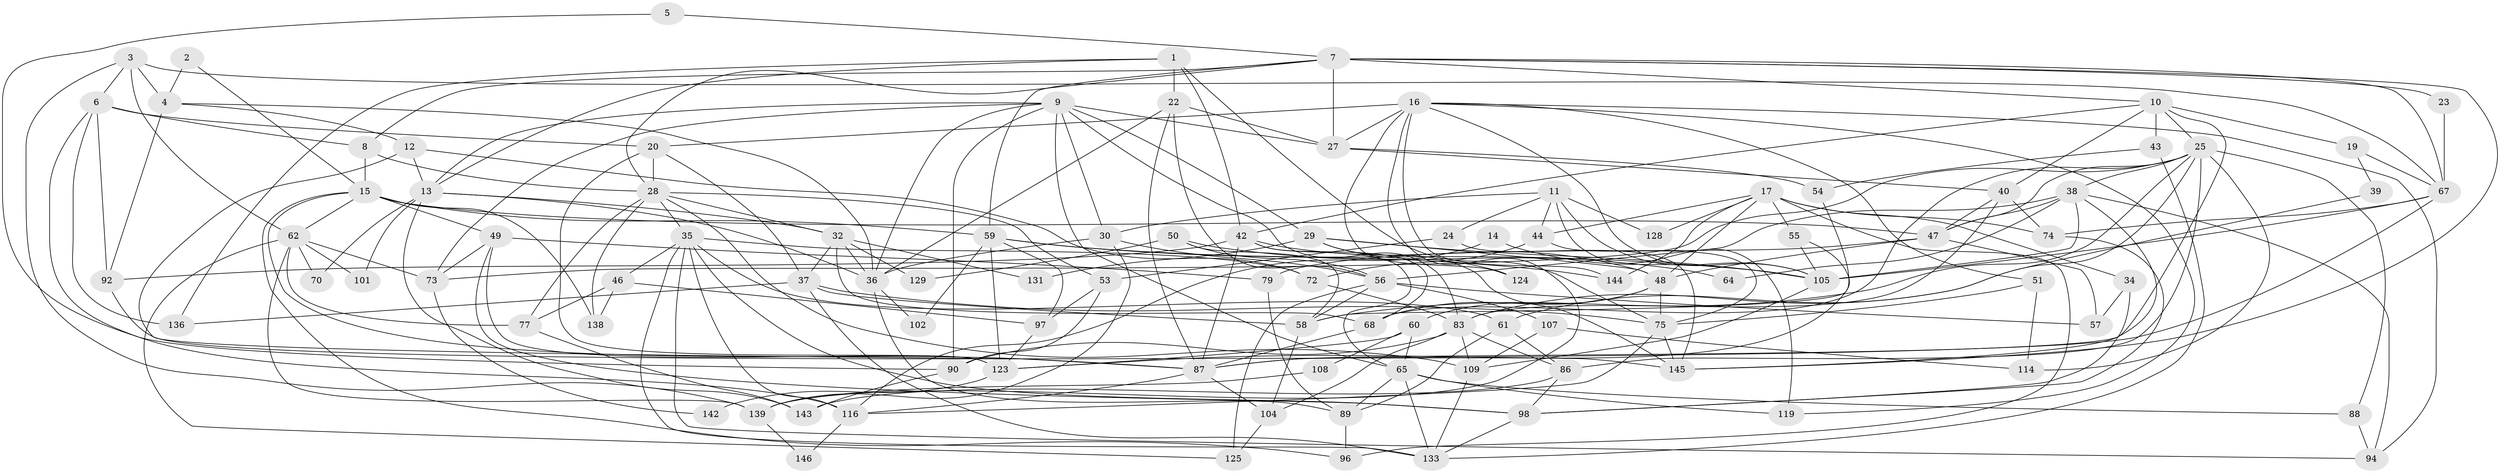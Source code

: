 // original degree distribution, {4: 0.24489795918367346, 2: 0.16326530612244897, 5: 0.17006802721088435, 3: 0.25170068027210885, 6: 0.12244897959183673, 8: 0.02040816326530612, 7: 0.027210884353741496}
// Generated by graph-tools (version 1.1) at 2025/41/03/06/25 10:41:56]
// undirected, 101 vertices, 246 edges
graph export_dot {
graph [start="1"]
  node [color=gray90,style=filled];
  1 [super="+69"];
  2;
  3 [super="+21"];
  4 [super="+85"];
  5;
  6 [super="+115"];
  7 [super="+18"];
  8;
  9 [super="+106"];
  10 [super="+33"];
  11 [super="+41"];
  12 [super="+111"];
  13 [super="+63"];
  14;
  15 [super="+31"];
  16 [super="+95"];
  17 [super="+26"];
  19;
  20;
  22 [super="+52"];
  23;
  24;
  25 [super="+103"];
  27 [super="+99"];
  28 [super="+45"];
  29 [super="+71"];
  30 [super="+76"];
  32 [super="+100"];
  34;
  35 [super="+130"];
  36 [super="+122"];
  37 [super="+78"];
  38 [super="+121"];
  39;
  40;
  42 [super="+80"];
  43;
  44;
  46 [super="+141"];
  47 [super="+93"];
  48 [super="+81"];
  49;
  50;
  51;
  53;
  54 [super="+66"];
  55;
  56 [super="+137"];
  57;
  58 [super="+132"];
  59 [super="+84"];
  60;
  61 [super="+135"];
  62 [super="+112"];
  64;
  65 [super="+120"];
  67 [super="+118"];
  68;
  70;
  72;
  73 [super="+140"];
  74;
  75 [super="+82"];
  77 [super="+91"];
  79;
  83 [super="+117"];
  86 [super="+127"];
  87 [super="+134"];
  88;
  89;
  90;
  92;
  94;
  96;
  97;
  98 [super="+113"];
  101;
  102;
  104;
  105 [super="+110"];
  107;
  108;
  109;
  114;
  116;
  119;
  123 [super="+126"];
  124;
  125;
  128;
  129;
  131;
  133;
  136;
  138;
  139;
  142;
  143;
  144;
  145 [super="+147"];
  146;
  1 -- 42;
  1 -- 22;
  1 -- 136;
  1 -- 75;
  1 -- 13;
  2 -- 4;
  2 -- 15;
  3 -- 139;
  3 -- 4;
  3 -- 67;
  3 -- 6;
  3 -- 62;
  4 -- 12;
  4 -- 36;
  4 -- 92;
  5 -- 90;
  5 -- 7;
  6 -- 8;
  6 -- 116;
  6 -- 136;
  6 -- 20;
  6 -- 92;
  7 -- 59;
  7 -- 8;
  7 -- 145;
  7 -- 23;
  7 -- 67;
  7 -- 27;
  7 -- 10;
  7 -- 28;
  8 -- 28;
  8 -- 15;
  9 -- 90;
  9 -- 13;
  9 -- 29;
  9 -- 36;
  9 -- 65;
  9 -- 83;
  9 -- 30;
  9 -- 73;
  9 -- 27;
  10 -- 87;
  10 -- 19;
  10 -- 25;
  10 -- 42;
  10 -- 40;
  10 -- 43;
  11 -- 105;
  11 -- 30;
  11 -- 44;
  11 -- 119;
  11 -- 128;
  11 -- 24;
  12 -- 87;
  12 -- 72;
  12 -- 13;
  13 -- 32;
  13 -- 70;
  13 -- 101;
  13 -- 36;
  13 -- 143;
  14 -- 116;
  14 -- 105;
  15 -- 87;
  15 -- 49;
  15 -- 96;
  15 -- 138;
  15 -- 47;
  15 -- 62;
  15 -- 59;
  16 -- 144;
  16 -- 94;
  16 -- 20;
  16 -- 51;
  16 -- 124;
  16 -- 119;
  16 -- 105;
  16 -- 139;
  16 -- 27;
  17 -- 44;
  17 -- 55;
  17 -- 74;
  17 -- 96;
  17 -- 128;
  17 -- 34;
  17 -- 144;
  17 -- 48;
  19 -- 39;
  19 -- 67;
  20 -- 28;
  20 -- 37;
  20 -- 123;
  22 -- 87;
  22 -- 36;
  22 -- 56;
  22 -- 27;
  23 -- 67;
  24 -- 53;
  24 -- 145;
  25 -- 47;
  25 -- 38;
  25 -- 58;
  25 -- 114;
  25 -- 68;
  25 -- 86;
  25 -- 88;
  25 -- 73;
  25 -- 61;
  27 -- 40;
  27 -- 54;
  28 -- 53;
  28 -- 77;
  28 -- 109;
  28 -- 138;
  28 -- 32;
  28 -- 35;
  29 -- 48;
  29 -- 131;
  29 -- 124;
  29 -- 105;
  29 -- 145;
  30 -- 36;
  30 -- 56;
  30 -- 139;
  32 -- 68;
  32 -- 131;
  32 -- 129;
  32 -- 36;
  32 -- 37;
  34 -- 57;
  34 -- 98;
  35 -- 133;
  35 -- 46;
  35 -- 61;
  35 -- 72;
  35 -- 94;
  35 -- 98;
  35 -- 116;
  36 -- 89;
  36 -- 102;
  37 -- 136;
  37 -- 133;
  37 -- 58;
  37 -- 75;
  38 -- 64;
  38 -- 56;
  38 -- 47;
  38 -- 105;
  38 -- 94;
  38 -- 145;
  39 -- 83;
  40 -- 74;
  40 -- 83;
  40 -- 47;
  42 -- 48;
  42 -- 65;
  42 -- 68;
  42 -- 92;
  42 -- 87;
  43 -- 133;
  43 -- 54;
  44 -- 72;
  44 -- 75;
  46 -- 138;
  46 -- 97;
  46 -- 77;
  47 -- 48;
  47 -- 79;
  47 -- 57;
  48 -- 75;
  48 -- 60;
  48 -- 68;
  49 -- 123;
  49 -- 73;
  49 -- 79;
  49 -- 98;
  50 -- 58;
  50 -- 64;
  50 -- 129;
  50 -- 56;
  51 -- 114;
  51 -- 75;
  53 -- 90;
  53 -- 97;
  54 -- 58;
  55 -- 105;
  55 -- 123;
  56 -- 57;
  56 -- 58;
  56 -- 107;
  56 -- 125;
  58 -- 104;
  59 -- 97;
  59 -- 102;
  59 -- 144;
  59 -- 105;
  59 -- 123;
  60 -- 108;
  60 -- 123;
  60 -- 65;
  61 -- 86;
  61 -- 89;
  62 -- 77;
  62 -- 73;
  62 -- 125;
  62 -- 139;
  62 -- 70;
  62 -- 101;
  65 -- 119;
  65 -- 88;
  65 -- 89;
  65 -- 133;
  67 -- 74;
  67 -- 87;
  67 -- 105;
  68 -- 87;
  72 -- 83;
  73 -- 142;
  74 -- 98;
  75 -- 116;
  75 -- 145;
  77 -- 143;
  79 -- 89;
  83 -- 90;
  83 -- 104;
  83 -- 109;
  83 -- 86;
  86 -- 98;
  86 -- 143;
  87 -- 116;
  87 -- 104;
  88 -- 94;
  89 -- 96;
  90 -- 143;
  92 -- 145;
  97 -- 123;
  98 -- 133;
  104 -- 125;
  105 -- 109;
  107 -- 109;
  107 -- 114;
  108 -- 139;
  109 -- 133;
  116 -- 146;
  123 -- 142;
  139 -- 146;
}
